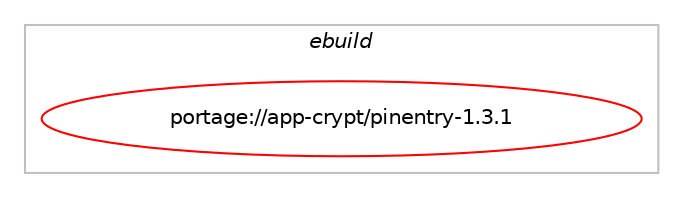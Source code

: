 digraph prolog {

# *************
# Graph options
# *************

newrank=true;
concentrate=true;
compound=true;
graph [rankdir=LR,fontname=Helvetica,fontsize=10,ranksep=1.5];#, ranksep=2.5, nodesep=0.2];
edge  [arrowhead=vee];
node  [fontname=Helvetica,fontsize=10];

# **********
# The ebuild
# **********

subgraph cluster_leftcol {
color=gray;
label=<<i>ebuild</i>>;
id [label="portage://app-crypt/pinentry-1.3.1", color=red, width=4, href="../app-crypt/pinentry-1.3.1.svg"];
}

# ****************
# The dependencies
# ****************

subgraph cluster_midcol {
color=gray;
label=<<i>dependencies</i>>;
subgraph cluster_compile {
fillcolor="#eeeeee";
style=filled;
label=<<i>compile</i>>;
# *** BEGIN UNKNOWN DEPENDENCY TYPE (TODO) ***
# id -> equal(use_conditional_group(positive,efl,portage://app-crypt/pinentry-1.3.1,[package_dependency(portage://app-crypt/pinentry-1.3.1,install,no,dev-libs,efl,none,[,,],[],[use(enable(X),none)])]))
# *** END UNKNOWN DEPENDENCY TYPE (TODO) ***

# *** BEGIN UNKNOWN DEPENDENCY TYPE (TODO) ***
# id -> equal(use_conditional_group(positive,keyring,portage://app-crypt/pinentry-1.3.1,[package_dependency(portage://app-crypt/pinentry-1.3.1,install,no,app-crypt,libsecret,none,[,,],[],[])]))
# *** END UNKNOWN DEPENDENCY TYPE (TODO) ***

# *** BEGIN UNKNOWN DEPENDENCY TYPE (TODO) ***
# id -> equal(use_conditional_group(positive,ncurses,portage://app-crypt/pinentry-1.3.1,[package_dependency(portage://app-crypt/pinentry-1.3.1,install,no,sys-libs,ncurses,none,[,,],any_same_slot,[])]))
# *** END UNKNOWN DEPENDENCY TYPE (TODO) ***

# *** BEGIN UNKNOWN DEPENDENCY TYPE (TODO) ***
# id -> equal(use_conditional_group(positive,qt5,portage://app-crypt/pinentry-1.3.1,[package_dependency(portage://app-crypt/pinentry-1.3.1,install,no,dev-qt,qtcore,none,[,,],[slot(5)],[]),package_dependency(portage://app-crypt/pinentry-1.3.1,install,no,dev-qt,qtgui,none,[,,],[slot(5)],[]),package_dependency(portage://app-crypt/pinentry-1.3.1,install,no,dev-qt,qtwidgets,none,[,,],[slot(5)],[]),use_conditional_group(positive,wayland,portage://app-crypt/pinentry-1.3.1,[package_dependency(portage://app-crypt/pinentry-1.3.1,install,no,kde-plasma,kwayland,none,[,,],[slot(5)],[])]),use_conditional_group(positive,X,portage://app-crypt/pinentry-1.3.1,[package_dependency(portage://app-crypt/pinentry-1.3.1,install,no,dev-qt,qtx11extras,none,[,,],[slot(5)],[]),package_dependency(portage://app-crypt/pinentry-1.3.1,install,no,x11-libs,libX11,none,[,,],[],[])])]))
# *** END UNKNOWN DEPENDENCY TYPE (TODO) ***

# *** BEGIN UNKNOWN DEPENDENCY TYPE (TODO) ***
# id -> equal(use_conditional_group(positive,qt6,portage://app-crypt/pinentry-1.3.1,[package_dependency(portage://app-crypt/pinentry-1.3.1,install,no,dev-qt,qtbase,none,[,,],[slot(6)],[use(enable(gui),none),use(enable(widgets),none)]),use_conditional_group(positive,wayland,portage://app-crypt/pinentry-1.3.1,[package_dependency(portage://app-crypt/pinentry-1.3.1,install,no,kde-frameworks,kguiaddons,none,[,,],[slot(6)],[]),package_dependency(portage://app-crypt/pinentry-1.3.1,install,no,kde-frameworks,kwindowsystem,none,[,,],[slot(6)],[])])]))
# *** END UNKNOWN DEPENDENCY TYPE (TODO) ***

# *** BEGIN UNKNOWN DEPENDENCY TYPE (TODO) ***
# id -> equal(package_dependency(portage://app-crypt/pinentry-1.3.1,install,no,dev-libs,libassuan,greaterequal,[2.1,,,2.1],any_same_slot,[]))
# *** END UNKNOWN DEPENDENCY TYPE (TODO) ***

# *** BEGIN UNKNOWN DEPENDENCY TYPE (TODO) ***
# id -> equal(package_dependency(portage://app-crypt/pinentry-1.3.1,install,no,dev-libs,libgcrypt,greaterequal,[1.6.3,,,1.6.3],[],[]))
# *** END UNKNOWN DEPENDENCY TYPE (TODO) ***

# *** BEGIN UNKNOWN DEPENDENCY TYPE (TODO) ***
# id -> equal(package_dependency(portage://app-crypt/pinentry-1.3.1,install,no,dev-libs,libgpg-error,greaterequal,[1.17,,,1.17],[],[]))
# *** END UNKNOWN DEPENDENCY TYPE (TODO) ***

}
subgraph cluster_compileandrun {
fillcolor="#eeeeee";
style=filled;
label=<<i>compile and run</i>>;
}
subgraph cluster_run {
fillcolor="#eeeeee";
style=filled;
label=<<i>run</i>>;
# *** BEGIN UNKNOWN DEPENDENCY TYPE (TODO) ***
# id -> equal(use_conditional_group(positive,efl,portage://app-crypt/pinentry-1.3.1,[package_dependency(portage://app-crypt/pinentry-1.3.1,run,no,dev-libs,efl,none,[,,],[],[use(enable(X),none)])]))
# *** END UNKNOWN DEPENDENCY TYPE (TODO) ***

# *** BEGIN UNKNOWN DEPENDENCY TYPE (TODO) ***
# id -> equal(use_conditional_group(positive,gtk,portage://app-crypt/pinentry-1.3.1,[package_dependency(portage://app-crypt/pinentry-1.3.1,run,no,app-crypt,gcr,none,[,,],[slot(4)],[use(enable(gtk),none)])]))
# *** END UNKNOWN DEPENDENCY TYPE (TODO) ***

# *** BEGIN UNKNOWN DEPENDENCY TYPE (TODO) ***
# id -> equal(use_conditional_group(positive,keyring,portage://app-crypt/pinentry-1.3.1,[package_dependency(portage://app-crypt/pinentry-1.3.1,run,no,app-crypt,libsecret,none,[,,],[],[])]))
# *** END UNKNOWN DEPENDENCY TYPE (TODO) ***

# *** BEGIN UNKNOWN DEPENDENCY TYPE (TODO) ***
# id -> equal(use_conditional_group(positive,ncurses,portage://app-crypt/pinentry-1.3.1,[package_dependency(portage://app-crypt/pinentry-1.3.1,run,no,sys-libs,ncurses,none,[,,],any_same_slot,[])]))
# *** END UNKNOWN DEPENDENCY TYPE (TODO) ***

# *** BEGIN UNKNOWN DEPENDENCY TYPE (TODO) ***
# id -> equal(use_conditional_group(positive,qt5,portage://app-crypt/pinentry-1.3.1,[package_dependency(portage://app-crypt/pinentry-1.3.1,run,no,dev-qt,qtcore,none,[,,],[slot(5)],[]),package_dependency(portage://app-crypt/pinentry-1.3.1,run,no,dev-qt,qtgui,none,[,,],[slot(5)],[]),package_dependency(portage://app-crypt/pinentry-1.3.1,run,no,dev-qt,qtwidgets,none,[,,],[slot(5)],[]),use_conditional_group(positive,wayland,portage://app-crypt/pinentry-1.3.1,[package_dependency(portage://app-crypt/pinentry-1.3.1,run,no,kde-plasma,kwayland,none,[,,],[slot(5)],[])]),use_conditional_group(positive,X,portage://app-crypt/pinentry-1.3.1,[package_dependency(portage://app-crypt/pinentry-1.3.1,run,no,dev-qt,qtx11extras,none,[,,],[slot(5)],[]),package_dependency(portage://app-crypt/pinentry-1.3.1,run,no,x11-libs,libX11,none,[,,],[],[])])]))
# *** END UNKNOWN DEPENDENCY TYPE (TODO) ***

# *** BEGIN UNKNOWN DEPENDENCY TYPE (TODO) ***
# id -> equal(use_conditional_group(positive,qt6,portage://app-crypt/pinentry-1.3.1,[package_dependency(portage://app-crypt/pinentry-1.3.1,run,no,dev-qt,qtbase,none,[,,],[slot(6)],[use(enable(gui),none),use(enable(widgets),none)]),use_conditional_group(positive,wayland,portage://app-crypt/pinentry-1.3.1,[package_dependency(portage://app-crypt/pinentry-1.3.1,run,no,kde-frameworks,kguiaddons,none,[,,],[slot(6)],[]),package_dependency(portage://app-crypt/pinentry-1.3.1,run,no,kde-frameworks,kwindowsystem,none,[,,],[slot(6)],[])])]))
# *** END UNKNOWN DEPENDENCY TYPE (TODO) ***

# *** BEGIN UNKNOWN DEPENDENCY TYPE (TODO) ***
# id -> equal(package_dependency(portage://app-crypt/pinentry-1.3.1,run,no,dev-libs,libassuan,greaterequal,[2.1,,,2.1],any_same_slot,[]))
# *** END UNKNOWN DEPENDENCY TYPE (TODO) ***

# *** BEGIN UNKNOWN DEPENDENCY TYPE (TODO) ***
# id -> equal(package_dependency(portage://app-crypt/pinentry-1.3.1,run,no,dev-libs,libgcrypt,greaterequal,[1.6.3,,,1.6.3],[],[]))
# *** END UNKNOWN DEPENDENCY TYPE (TODO) ***

# *** BEGIN UNKNOWN DEPENDENCY TYPE (TODO) ***
# id -> equal(package_dependency(portage://app-crypt/pinentry-1.3.1,run,no,dev-libs,libgpg-error,greaterequal,[1.17,,,1.17],[],[]))
# *** END UNKNOWN DEPENDENCY TYPE (TODO) ***

}
}

# **************
# The candidates
# **************

subgraph cluster_choices {
rank=same;
color=gray;
label=<<i>candidates</i>>;

}

}
